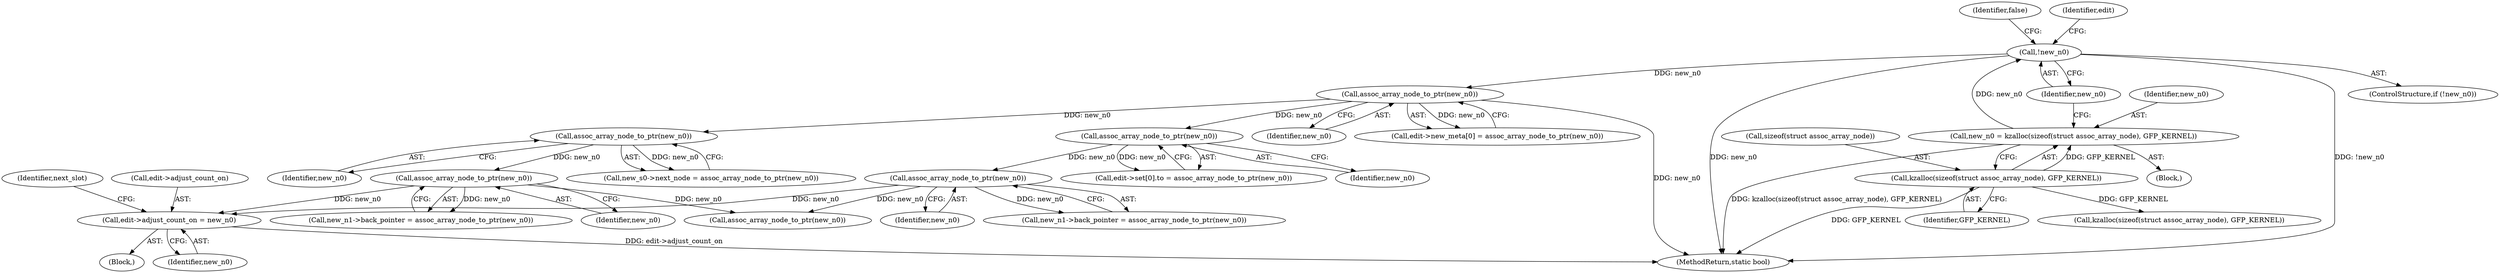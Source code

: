 digraph "0_linux_ea6789980fdaa610d7eb63602c746bf6ec70cd2b@pointer" {
"1000695" [label="(Call,edit->adjust_count_on = new_n0)"];
"1000987" [label="(Call,assoc_array_node_to_ptr(new_n0))"];
"1000970" [label="(Call,assoc_array_node_to_ptr(new_n0))"];
"1000279" [label="(Call,assoc_array_node_to_ptr(new_n0))"];
"1000269" [label="(Call,!new_n0)"];
"1000262" [label="(Call,new_n0 = kzalloc(sizeof(struct assoc_array_node), GFP_KERNEL))"];
"1000264" [label="(Call,kzalloc(sizeof(struct assoc_array_node), GFP_KERNEL))"];
"1000445" [label="(Call,assoc_array_node_to_ptr(new_n0))"];
"1000425" [label="(Call,assoc_array_node_to_ptr(new_n0))"];
"1000987" [label="(Call,assoc_array_node_to_ptr(new_n0))"];
"1000279" [label="(Call,assoc_array_node_to_ptr(new_n0))"];
"1000983" [label="(Call,new_n1->back_pointer = assoc_array_node_to_ptr(new_n0))"];
"1000445" [label="(Call,assoc_array_node_to_ptr(new_n0))"];
"1000971" [label="(Identifier,new_n0)"];
"1000267" [label="(Identifier,GFP_KERNEL)"];
"1000273" [label="(Call,edit->new_meta[0] = assoc_array_node_to_ptr(new_n0))"];
"1000446" [label="(Identifier,new_n0)"];
"1000270" [label="(Identifier,new_n0)"];
"1001112" [label="(MethodReturn,static bool)"];
"1000696" [label="(Call,edit->adjust_count_on)"];
"1000695" [label="(Call,edit->adjust_count_on = new_n0)"];
"1000970" [label="(Call,assoc_array_node_to_ptr(new_n0))"];
"1000264" [label="(Call,kzalloc(sizeof(struct assoc_array_node), GFP_KERNEL))"];
"1000726" [label="(Call,assoc_array_node_to_ptr(new_n0))"];
"1000441" [label="(Call,new_n1->back_pointer = assoc_array_node_to_ptr(new_n0))"];
"1000966" [label="(Call,new_s0->next_node = assoc_array_node_to_ptr(new_n0))"];
"1000988" [label="(Identifier,new_n0)"];
"1000699" [label="(Identifier,new_n0)"];
"1000265" [label="(Call,sizeof(struct assoc_array_node))"];
"1000269" [label="(Call,!new_n0)"];
"1000426" [label="(Identifier,new_n0)"];
"1000272" [label="(Identifier,false)"];
"1000268" [label="(ControlStructure,if (!new_n0))"];
"1000263" [label="(Identifier,new_n0)"];
"1000283" [label="(Call,kzalloc(sizeof(struct assoc_array_node), GFP_KERNEL))"];
"1000280" [label="(Identifier,new_n0)"];
"1000276" [label="(Identifier,edit)"];
"1000417" [label="(Call,edit->set[0].to = assoc_array_node_to_ptr(new_n0))"];
"1000673" [label="(Block,)"];
"1000262" [label="(Call,new_n0 = kzalloc(sizeof(struct assoc_array_node), GFP_KERNEL))"];
"1000121" [label="(Block,)"];
"1000425" [label="(Call,assoc_array_node_to_ptr(new_n0))"];
"1000720" [label="(Identifier,next_slot)"];
"1000695" -> "1000673"  [label="AST: "];
"1000695" -> "1000699"  [label="CFG: "];
"1000696" -> "1000695"  [label="AST: "];
"1000699" -> "1000695"  [label="AST: "];
"1000720" -> "1000695"  [label="CFG: "];
"1000695" -> "1001112"  [label="DDG: edit->adjust_count_on"];
"1000987" -> "1000695"  [label="DDG: new_n0"];
"1000445" -> "1000695"  [label="DDG: new_n0"];
"1000987" -> "1000983"  [label="AST: "];
"1000987" -> "1000988"  [label="CFG: "];
"1000988" -> "1000987"  [label="AST: "];
"1000983" -> "1000987"  [label="CFG: "];
"1000987" -> "1000726"  [label="DDG: new_n0"];
"1000987" -> "1000983"  [label="DDG: new_n0"];
"1000970" -> "1000987"  [label="DDG: new_n0"];
"1000970" -> "1000966"  [label="AST: "];
"1000970" -> "1000971"  [label="CFG: "];
"1000971" -> "1000970"  [label="AST: "];
"1000966" -> "1000970"  [label="CFG: "];
"1000970" -> "1000966"  [label="DDG: new_n0"];
"1000279" -> "1000970"  [label="DDG: new_n0"];
"1000279" -> "1000273"  [label="AST: "];
"1000279" -> "1000280"  [label="CFG: "];
"1000280" -> "1000279"  [label="AST: "];
"1000273" -> "1000279"  [label="CFG: "];
"1000279" -> "1001112"  [label="DDG: new_n0"];
"1000279" -> "1000273"  [label="DDG: new_n0"];
"1000269" -> "1000279"  [label="DDG: new_n0"];
"1000279" -> "1000425"  [label="DDG: new_n0"];
"1000269" -> "1000268"  [label="AST: "];
"1000269" -> "1000270"  [label="CFG: "];
"1000270" -> "1000269"  [label="AST: "];
"1000272" -> "1000269"  [label="CFG: "];
"1000276" -> "1000269"  [label="CFG: "];
"1000269" -> "1001112"  [label="DDG: !new_n0"];
"1000269" -> "1001112"  [label="DDG: new_n0"];
"1000262" -> "1000269"  [label="DDG: new_n0"];
"1000262" -> "1000121"  [label="AST: "];
"1000262" -> "1000264"  [label="CFG: "];
"1000263" -> "1000262"  [label="AST: "];
"1000264" -> "1000262"  [label="AST: "];
"1000270" -> "1000262"  [label="CFG: "];
"1000262" -> "1001112"  [label="DDG: kzalloc(sizeof(struct assoc_array_node), GFP_KERNEL)"];
"1000264" -> "1000262"  [label="DDG: GFP_KERNEL"];
"1000264" -> "1000267"  [label="CFG: "];
"1000265" -> "1000264"  [label="AST: "];
"1000267" -> "1000264"  [label="AST: "];
"1000264" -> "1001112"  [label="DDG: GFP_KERNEL"];
"1000264" -> "1000283"  [label="DDG: GFP_KERNEL"];
"1000445" -> "1000441"  [label="AST: "];
"1000445" -> "1000446"  [label="CFG: "];
"1000446" -> "1000445"  [label="AST: "];
"1000441" -> "1000445"  [label="CFG: "];
"1000445" -> "1000441"  [label="DDG: new_n0"];
"1000425" -> "1000445"  [label="DDG: new_n0"];
"1000445" -> "1000726"  [label="DDG: new_n0"];
"1000425" -> "1000417"  [label="AST: "];
"1000425" -> "1000426"  [label="CFG: "];
"1000426" -> "1000425"  [label="AST: "];
"1000417" -> "1000425"  [label="CFG: "];
"1000425" -> "1000417"  [label="DDG: new_n0"];
}
